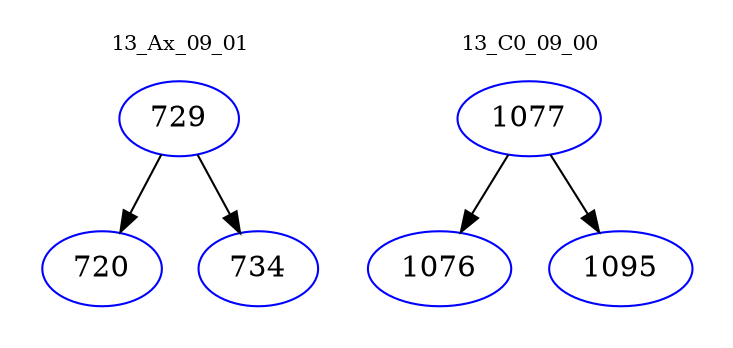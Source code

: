 digraph{
subgraph cluster_0 {
color = white
label = "13_Ax_09_01";
fontsize=10;
T0_729 [label="729", color="blue"]
T0_729 -> T0_720 [color="black"]
T0_720 [label="720", color="blue"]
T0_729 -> T0_734 [color="black"]
T0_734 [label="734", color="blue"]
}
subgraph cluster_1 {
color = white
label = "13_C0_09_00";
fontsize=10;
T1_1077 [label="1077", color="blue"]
T1_1077 -> T1_1076 [color="black"]
T1_1076 [label="1076", color="blue"]
T1_1077 -> T1_1095 [color="black"]
T1_1095 [label="1095", color="blue"]
}
}
